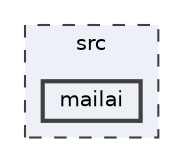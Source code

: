 digraph "src/mailai"
{
 // LATEX_PDF_SIZE
  bgcolor="transparent";
  edge [fontname=Helvetica,fontsize=10,labelfontname=Helvetica,labelfontsize=10];
  node [fontname=Helvetica,fontsize=10,shape=box,height=0.2,width=0.4];
  compound=true
  subgraph clusterdir_68267d1309a1af8e8297ef4c3efbcdba {
    graph [ bgcolor="#edf0f7", pencolor="grey25", label="src", fontname=Helvetica,fontsize=10 style="filled,dashed", URL="dir_68267d1309a1af8e8297ef4c3efbcdba.html",tooltip=""]
  dir_3cf58971b6c5755940b8cb4e7be35159 [label="mailai", fillcolor="#edf0f7", color="grey25", style="filled,bold", URL="dir_3cf58971b6c5755940b8cb4e7be35159.html",tooltip=""];
  }
}
